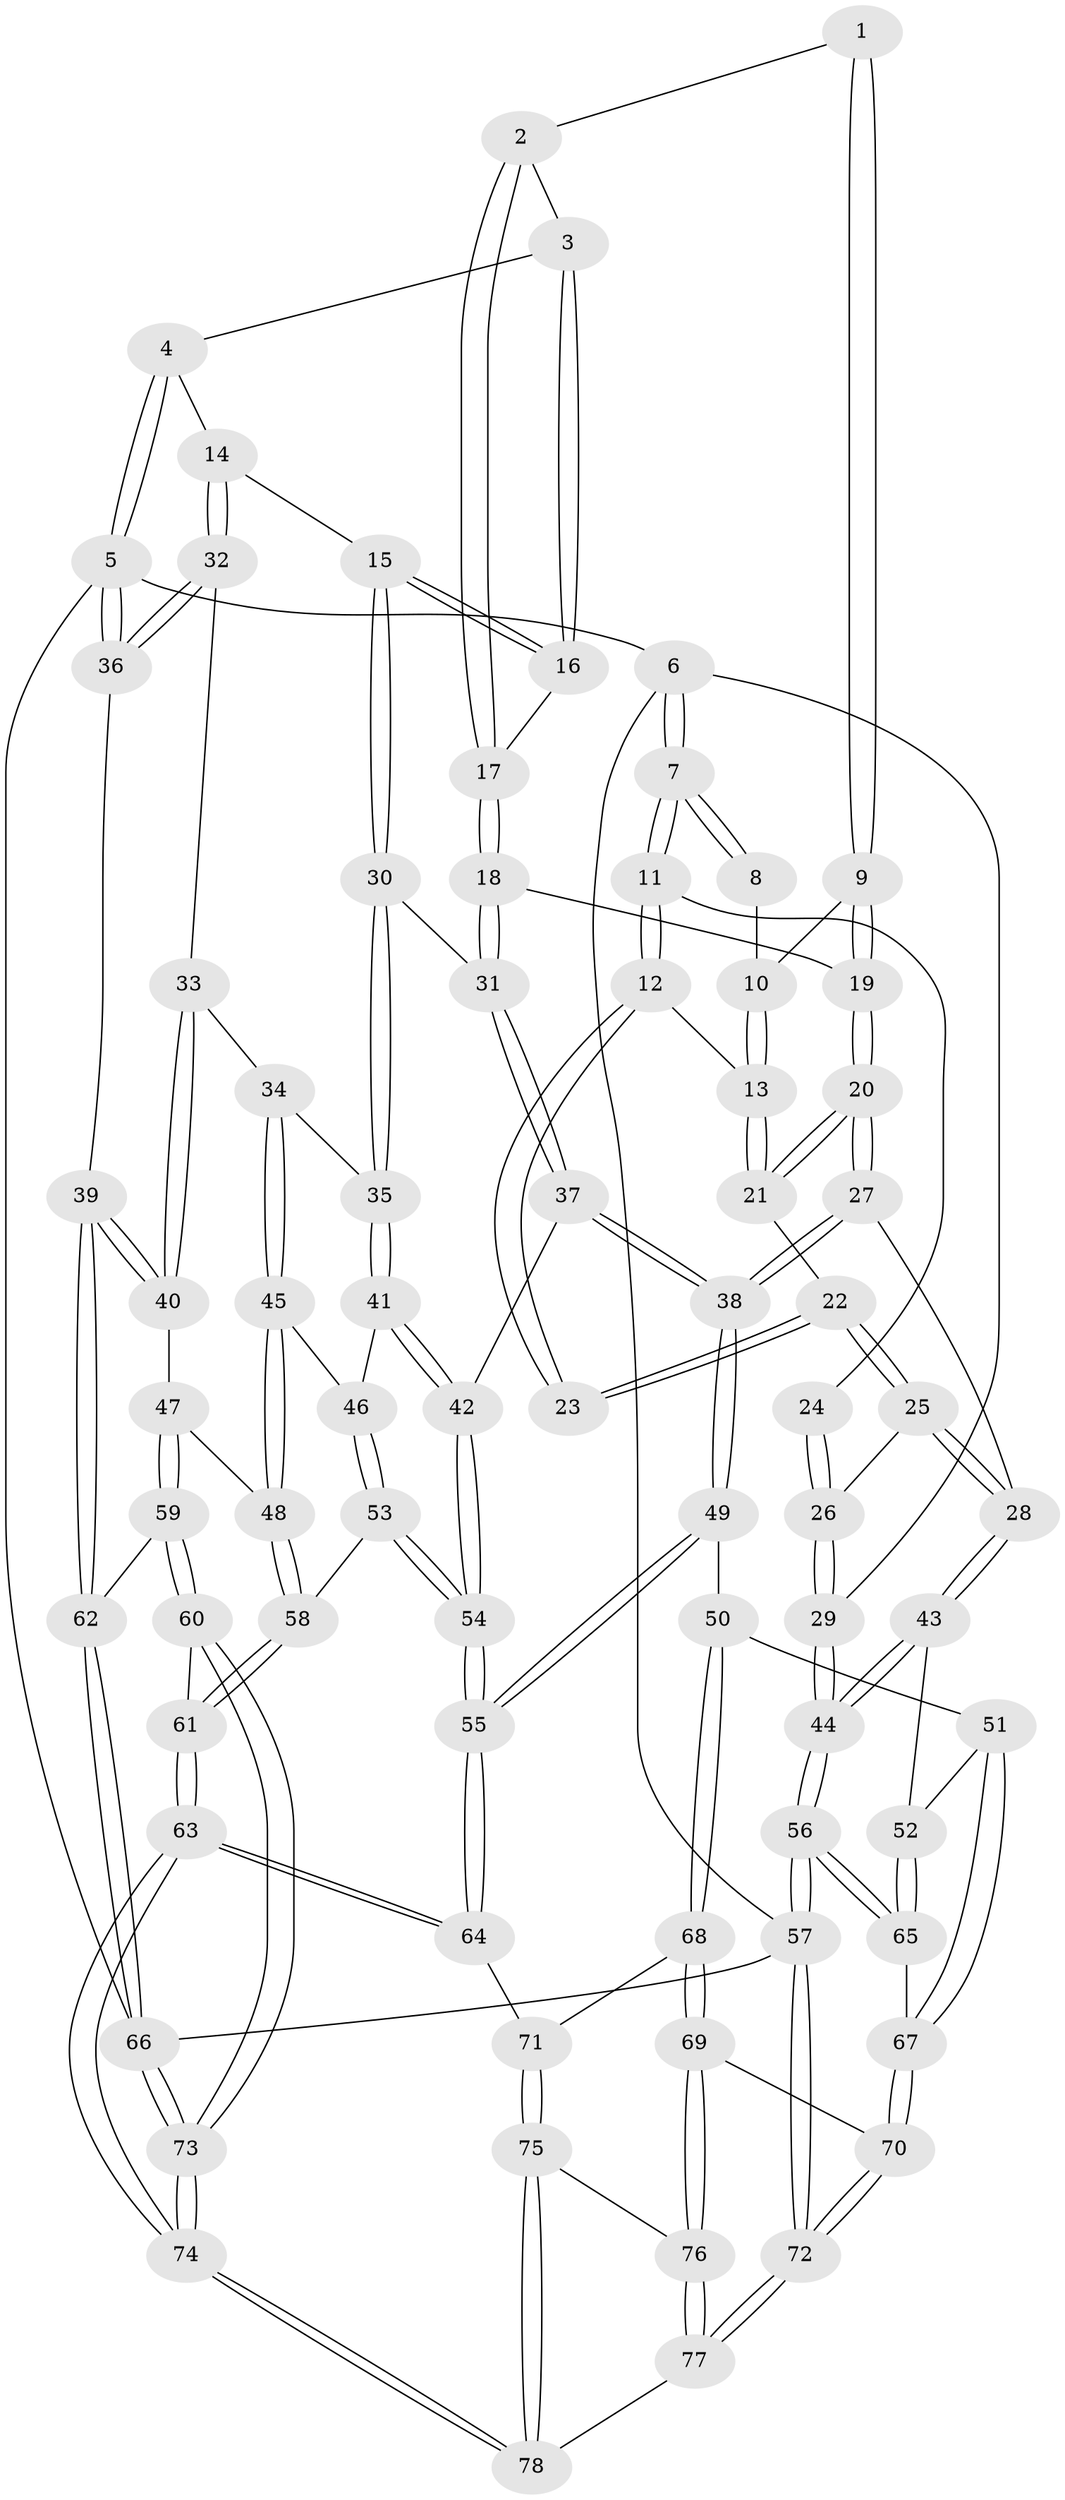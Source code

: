 // coarse degree distribution, {3: 0.1590909090909091, 5: 0.4090909090909091, 4: 0.3409090909090909, 6: 0.06818181818181818, 7: 0.022727272727272728}
// Generated by graph-tools (version 1.1) at 2025/42/03/06/25 10:42:34]
// undirected, 78 vertices, 192 edges
graph export_dot {
graph [start="1"]
  node [color=gray90,style=filled];
  1 [pos="+0.44649718360883967+0"];
  2 [pos="+0.6008342366375232+0"];
  3 [pos="+0.6609513213242288+0"];
  4 [pos="+0.7464595524832252+0"];
  5 [pos="+1+0"];
  6 [pos="+0+0"];
  7 [pos="+0+0"];
  8 [pos="+0.2816576262763619+0"];
  9 [pos="+0.354255977313468+0.19481078533657611"];
  10 [pos="+0.26237795858098206+0.10093017860727725"];
  11 [pos="+0+0"];
  12 [pos="+0.09489739319285943+0.13821764725448693"];
  13 [pos="+0.21322336982868995+0.1946530939918657"];
  14 [pos="+0.8298998968925086+0.28432864606342234"];
  15 [pos="+0.7146076392594422+0.3114398957949603"];
  16 [pos="+0.7080358153217333+0.3063430098269848"];
  17 [pos="+0.5243932525501418+0.20925114959734095"];
  18 [pos="+0.455329702621616+0.3092023854880068"];
  19 [pos="+0.4543848161028827+0.3092542789871855"];
  20 [pos="+0.32483650730650243+0.3500746109374822"];
  21 [pos="+0.2106359230393884+0.2223785560372766"];
  22 [pos="+0.13425271726827603+0.26144453286401637"];
  23 [pos="+0.11759579545721872+0.25681150372946265"];
  24 [pos="+0.06440082155043042+0.25489153160739836"];
  25 [pos="+0.1368802200143834+0.43511891993366564"];
  26 [pos="+0.005443635883686852+0.35623847697753436"];
  27 [pos="+0.240769989612904+0.4555817204480397"];
  28 [pos="+0.14474645751902687+0.4457213675488727"];
  29 [pos="+0+0.3673253749559326"];
  30 [pos="+0.6532398075861725+0.4365010893592118"];
  31 [pos="+0.48686766837298284+0.36089179425371154"];
  32 [pos="+0.8711763242893159+0.3202831624169875"];
  33 [pos="+0.779971461709835+0.44667863029508525"];
  34 [pos="+0.7018658301861054+0.4819365464833707"];
  35 [pos="+0.6544165707218484+0.4385307945897781"];
  36 [pos="+1+0.3899324872285054"];
  37 [pos="+0.47001759016713923+0.5538165104240207"];
  38 [pos="+0.31277848155928506+0.618218696295562"];
  39 [pos="+1+0.49197969299492933"];
  40 [pos="+0.895335462971763+0.5380189391422736"];
  41 [pos="+0.541091937359973+0.5644207617824873"];
  42 [pos="+0.487197320924232+0.5634490158974029"];
  43 [pos="+0.023723844156868894+0.5783006205843242"];
  44 [pos="+0+0.5839819785193969"];
  45 [pos="+0.7145362714413414+0.5769556136432153"];
  46 [pos="+0.6102263056204308+0.6000929264961984"];
  47 [pos="+0.7736067778220821+0.6172990031049369"];
  48 [pos="+0.7436419354932705+0.6106623755223222"];
  49 [pos="+0.31277844615877+0.6182188321588366"];
  50 [pos="+0.23937637313952548+0.6938601323736917"];
  51 [pos="+0.118400731118155+0.6757455897803595"];
  52 [pos="+0.10357823389688912+0.6674324163641309"];
  53 [pos="+0.5829014967527472+0.6980764558189915"];
  54 [pos="+0.5399951749751327+0.7439302781162717"];
  55 [pos="+0.5148570056402666+0.8256421339938776"];
  56 [pos="+0+0.783897035231797"];
  57 [pos="+0+1"];
  58 [pos="+0.7058512200572278+0.6766649621203296"];
  59 [pos="+0.881094849320254+0.7581262367163855"];
  60 [pos="+0.8535834229455895+0.805692329270553"];
  61 [pos="+0.6969568171621828+0.7887145902358769"];
  62 [pos="+1+0.6517320287851612"];
  63 [pos="+0.5670727228782062+0.8760589904019088"];
  64 [pos="+0.5168624129978235+0.8364535416520804"];
  65 [pos="+0+0.7924318082131431"];
  66 [pos="+1+1"];
  67 [pos="+0.07503441048531972+0.8342542232637841"];
  68 [pos="+0.24191236784475545+0.848191740226295"];
  69 [pos="+0.22749276217529113+0.8686891618520981"];
  70 [pos="+0.1201397259023753+0.8887837210002452"];
  71 [pos="+0.46349736608289+0.8558071853612161"];
  72 [pos="+0+1"];
  73 [pos="+0.8806752513710977+1"];
  74 [pos="+0.7007520838754079+1"];
  75 [pos="+0.3618610873070775+1"];
  76 [pos="+0.23249650019029441+0.8837969887272876"];
  77 [pos="+0.2228374858188946+1"];
  78 [pos="+0.36710441862873894+1"];
  1 -- 2;
  1 -- 9;
  1 -- 9;
  2 -- 3;
  2 -- 17;
  2 -- 17;
  3 -- 4;
  3 -- 16;
  3 -- 16;
  4 -- 5;
  4 -- 5;
  4 -- 14;
  5 -- 6;
  5 -- 36;
  5 -- 36;
  5 -- 66;
  6 -- 7;
  6 -- 7;
  6 -- 29;
  6 -- 57;
  7 -- 8;
  7 -- 8;
  7 -- 11;
  7 -- 11;
  8 -- 10;
  9 -- 10;
  9 -- 19;
  9 -- 19;
  10 -- 13;
  10 -- 13;
  11 -- 12;
  11 -- 12;
  11 -- 24;
  12 -- 13;
  12 -- 23;
  12 -- 23;
  13 -- 21;
  13 -- 21;
  14 -- 15;
  14 -- 32;
  14 -- 32;
  15 -- 16;
  15 -- 16;
  15 -- 30;
  15 -- 30;
  16 -- 17;
  17 -- 18;
  17 -- 18;
  18 -- 19;
  18 -- 31;
  18 -- 31;
  19 -- 20;
  19 -- 20;
  20 -- 21;
  20 -- 21;
  20 -- 27;
  20 -- 27;
  21 -- 22;
  22 -- 23;
  22 -- 23;
  22 -- 25;
  22 -- 25;
  24 -- 26;
  24 -- 26;
  25 -- 26;
  25 -- 28;
  25 -- 28;
  26 -- 29;
  26 -- 29;
  27 -- 28;
  27 -- 38;
  27 -- 38;
  28 -- 43;
  28 -- 43;
  29 -- 44;
  29 -- 44;
  30 -- 31;
  30 -- 35;
  30 -- 35;
  31 -- 37;
  31 -- 37;
  32 -- 33;
  32 -- 36;
  32 -- 36;
  33 -- 34;
  33 -- 40;
  33 -- 40;
  34 -- 35;
  34 -- 45;
  34 -- 45;
  35 -- 41;
  35 -- 41;
  36 -- 39;
  37 -- 38;
  37 -- 38;
  37 -- 42;
  38 -- 49;
  38 -- 49;
  39 -- 40;
  39 -- 40;
  39 -- 62;
  39 -- 62;
  40 -- 47;
  41 -- 42;
  41 -- 42;
  41 -- 46;
  42 -- 54;
  42 -- 54;
  43 -- 44;
  43 -- 44;
  43 -- 52;
  44 -- 56;
  44 -- 56;
  45 -- 46;
  45 -- 48;
  45 -- 48;
  46 -- 53;
  46 -- 53;
  47 -- 48;
  47 -- 59;
  47 -- 59;
  48 -- 58;
  48 -- 58;
  49 -- 50;
  49 -- 55;
  49 -- 55;
  50 -- 51;
  50 -- 68;
  50 -- 68;
  51 -- 52;
  51 -- 67;
  51 -- 67;
  52 -- 65;
  52 -- 65;
  53 -- 54;
  53 -- 54;
  53 -- 58;
  54 -- 55;
  54 -- 55;
  55 -- 64;
  55 -- 64;
  56 -- 57;
  56 -- 57;
  56 -- 65;
  56 -- 65;
  57 -- 72;
  57 -- 72;
  57 -- 66;
  58 -- 61;
  58 -- 61;
  59 -- 60;
  59 -- 60;
  59 -- 62;
  60 -- 61;
  60 -- 73;
  60 -- 73;
  61 -- 63;
  61 -- 63;
  62 -- 66;
  62 -- 66;
  63 -- 64;
  63 -- 64;
  63 -- 74;
  63 -- 74;
  64 -- 71;
  65 -- 67;
  66 -- 73;
  66 -- 73;
  67 -- 70;
  67 -- 70;
  68 -- 69;
  68 -- 69;
  68 -- 71;
  69 -- 70;
  69 -- 76;
  69 -- 76;
  70 -- 72;
  70 -- 72;
  71 -- 75;
  71 -- 75;
  72 -- 77;
  72 -- 77;
  73 -- 74;
  73 -- 74;
  74 -- 78;
  74 -- 78;
  75 -- 76;
  75 -- 78;
  75 -- 78;
  76 -- 77;
  76 -- 77;
  77 -- 78;
}
